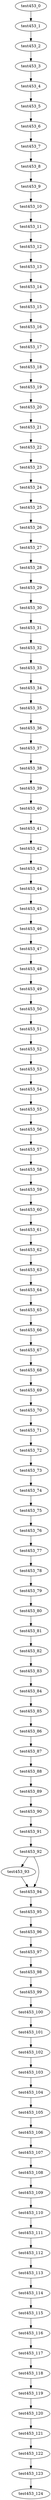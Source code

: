 digraph G {
test453_0->test453_1;
test453_1->test453_2;
test453_2->test453_3;
test453_3->test453_4;
test453_4->test453_5;
test453_5->test453_6;
test453_6->test453_7;
test453_7->test453_8;
test453_8->test453_9;
test453_9->test453_10;
test453_10->test453_11;
test453_11->test453_12;
test453_12->test453_13;
test453_13->test453_14;
test453_14->test453_15;
test453_15->test453_16;
test453_16->test453_17;
test453_17->test453_18;
test453_18->test453_19;
test453_19->test453_20;
test453_20->test453_21;
test453_21->test453_22;
test453_22->test453_23;
test453_23->test453_24;
test453_24->test453_25;
test453_25->test453_26;
test453_26->test453_27;
test453_27->test453_28;
test453_28->test453_29;
test453_29->test453_30;
test453_30->test453_31;
test453_31->test453_32;
test453_32->test453_33;
test453_33->test453_34;
test453_34->test453_35;
test453_35->test453_36;
test453_36->test453_37;
test453_37->test453_38;
test453_38->test453_39;
test453_39->test453_40;
test453_40->test453_41;
test453_41->test453_42;
test453_42->test453_43;
test453_43->test453_44;
test453_44->test453_45;
test453_45->test453_46;
test453_46->test453_47;
test453_47->test453_48;
test453_48->test453_49;
test453_49->test453_50;
test453_50->test453_51;
test453_51->test453_52;
test453_52->test453_53;
test453_53->test453_54;
test453_54->test453_55;
test453_55->test453_56;
test453_56->test453_57;
test453_57->test453_58;
test453_58->test453_59;
test453_59->test453_60;
test453_60->test453_61;
test453_61->test453_62;
test453_62->test453_63;
test453_63->test453_64;
test453_64->test453_65;
test453_65->test453_66;
test453_66->test453_67;
test453_67->test453_68;
test453_68->test453_69;
test453_69->test453_70;
test453_70->test453_71;
test453_71->test453_72;
test453_72->test453_73;
test453_73->test453_74;
test453_74->test453_75;
test453_75->test453_76;
test453_76->test453_77;
test453_77->test453_78;
test453_78->test453_79;
test453_79->test453_80;
test453_80->test453_81;
test453_81->test453_82;
test453_82->test453_83;
test453_83->test453_84;
test453_84->test453_85;
test453_85->test453_86;
test453_86->test453_87;
test453_87->test453_88;
test453_88->test453_89;
test453_89->test453_90;
test453_90->test453_91;
test453_91->test453_92;
test453_92->test453_93;
test453_92->test453_94;
test453_93->test453_94;
test453_94->test453_95;
test453_95->test453_96;
test453_96->test453_97;
test453_97->test453_98;
test453_98->test453_99;
test453_99->test453_100;
test453_100->test453_101;
test453_101->test453_102;
test453_102->test453_103;
test453_103->test453_104;
test453_104->test453_105;
test453_105->test453_106;
test453_106->test453_107;
test453_107->test453_108;
test453_108->test453_109;
test453_109->test453_110;
test453_110->test453_111;
test453_111->test453_112;
test453_112->test453_113;
test453_113->test453_114;
test453_114->test453_115;
test453_115->test453_116;
test453_116->test453_117;
test453_117->test453_118;
test453_118->test453_119;
test453_119->test453_120;
test453_120->test453_121;
test453_121->test453_122;
test453_122->test453_123;
test453_123->test453_124;

}
